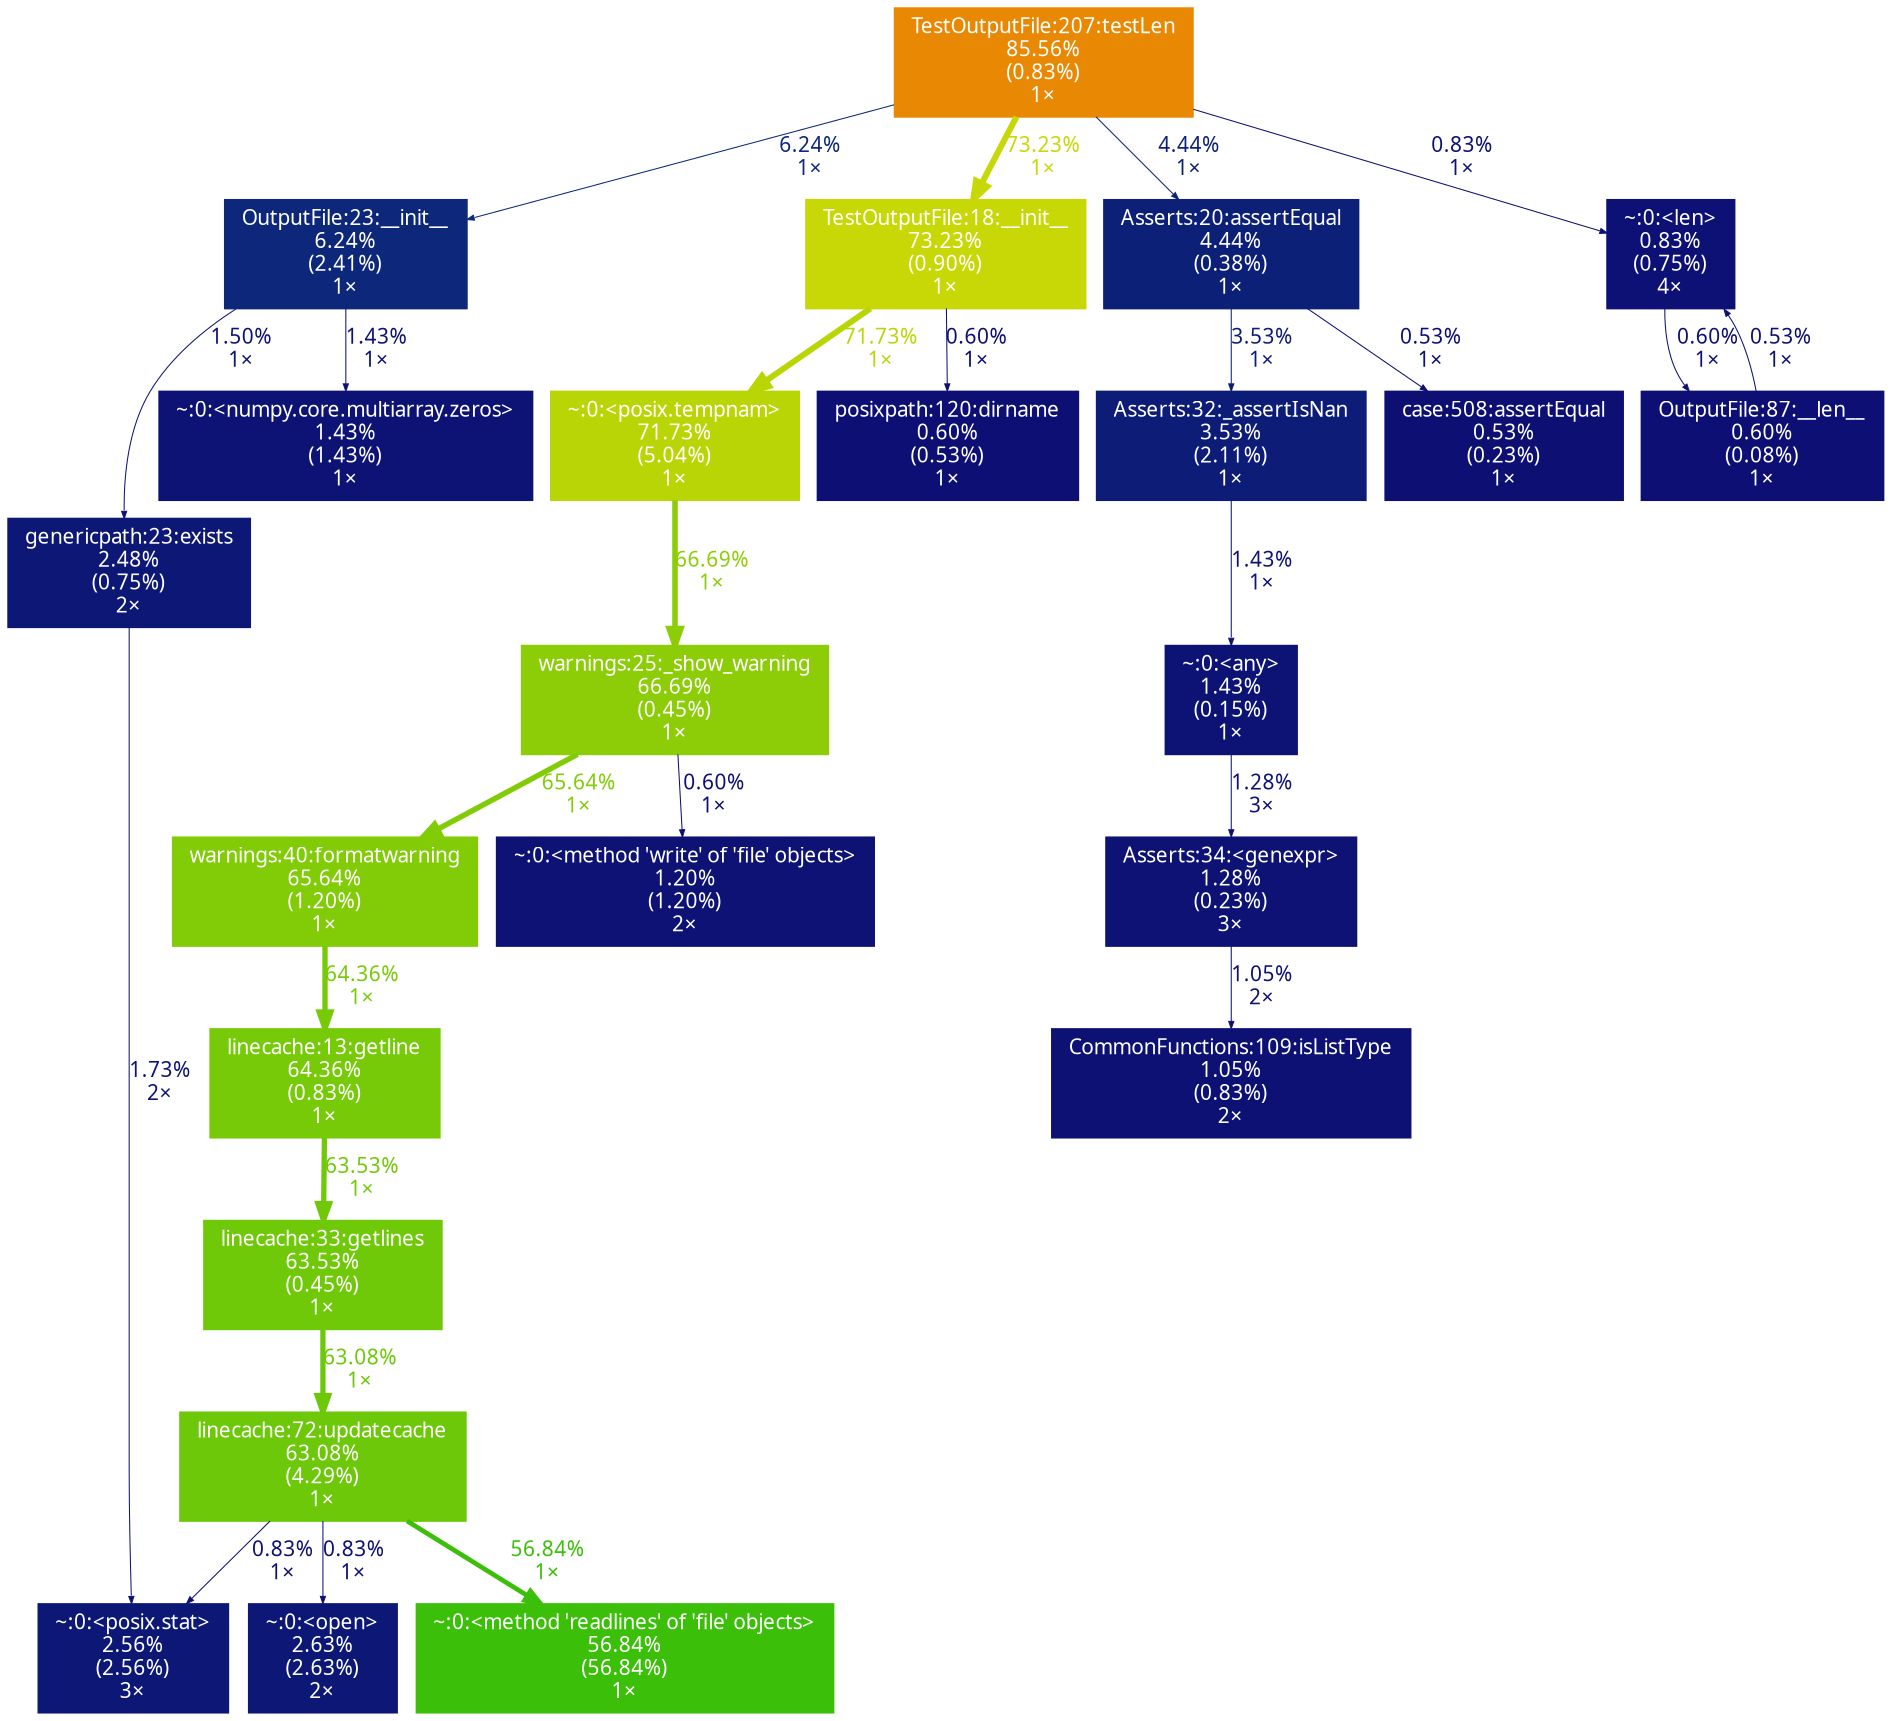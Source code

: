 digraph {
	graph [fontname=vera, nodesep=0.125, ranksep=0.25];
	node [fontcolor=white, fontname=vera, height=0, shape=box, style=filled, width=0];
	edge [fontname=vera];
	7 [color="#0d287b", fontcolor="#ffffff", fontsize="10.00", label="OutputFile:23:__init__\n6.24%\n(2.41%)\n1×", tooltip="/Users/sveinugu/PycharmProjects/gtrackcore/gtrackcore/preprocess/memmap/OutputFile.py"];
	7 -> 55 [arrowsize="0.35", color="#0d1375", fontcolor="#0d1375", fontsize="10.00", label="1.50%\n1×", labeldistance="0.50", penwidth="0.50"];
	7 -> 68 [arrowsize="0.35", color="#0d1375", fontcolor="#0d1375", fontsize="10.00", label="1.43%\n1×", labeldistance="0.50", penwidth="0.50"];
	12 [color="#0d1876", fontcolor="#ffffff", fontsize="10.00", label="~:0:<open>\n2.63%\n(2.63%)\n2×", tooltip="~"];
	14 [color="#6cc808", fontcolor="#ffffff", fontsize="10.00", label="linecache:72:updatecache\n63.08%\n(4.29%)\n1×", tooltip="/Users/sveinugu/miniconda2/lib/python2.7/linecache.py"];
	14 -> 12 [arrowsize="0.35", color="#0d1074", fontcolor="#0d1074", fontsize="10.00", label="0.83%\n1×", labeldistance="0.50", penwidth="0.50"];
	14 -> 39 [arrowsize="0.75", color="#3bbf09", fontcolor="#3bbf09", fontsize="10.00", label="56.84%\n1×", labeldistance="2.27", penwidth="2.27"];
	14 -> 54 [arrowsize="0.35", color="#0d1074", fontcolor="#0d1074", fontsize="10.00", label="0.83%\n1×", labeldistance="0.50", penwidth="0.50"];
	17 [color="#82cc07", fontcolor="#ffffff", fontsize="10.00", label="warnings:40:formatwarning\n65.64%\n(1.20%)\n1×", tooltip="/Users/sveinugu/miniconda2/lib/python2.7/warnings.py"];
	17 -> 43 [arrowsize="0.80", color="#77ca07", fontcolor="#77ca07", fontsize="10.00", label="64.36%\n1×", labeldistance="2.57", penwidth="2.57"];
	18 [color="#8ccd07", fontcolor="#ffffff", fontsize="10.00", label="warnings:25:_show_warning\n66.69%\n(0.45%)\n1×", tooltip="/Users/sveinugu/miniconda2/lib/python2.7/warnings.py"];
	18 -> 17 [arrowsize="0.81", color="#82cc07", fontcolor="#82cc07", fontsize="10.00", label="65.64%\n1×", labeldistance="2.63", penwidth="2.63"];
	18 -> 60 [arrowsize="0.35", color="#0d0f74", fontcolor="#0d0f74", fontsize="10.00", label="0.60%\n1×", labeldistance="0.50", penwidth="0.50"];
	20 [color="#bad506", fontcolor="#ffffff", fontsize="10.00", label="~:0:<posix.tempnam>\n71.73%\n(5.04%)\n1×", tooltip="~"];
	20 -> 18 [arrowsize="0.82", color="#8ccd07", fontcolor="#8ccd07", fontsize="10.00", label="66.69%\n1×", labeldistance="2.67", penwidth="2.67"];
	21 [color="#c8d706", fontcolor="#ffffff", fontsize="10.00", label="TestOutputFile:18:__init__\n73.23%\n(0.90%)\n1×", tooltip="/Users/sveinugu/PycharmProjects/gtrackcore/gtrackcore/test/memmap/TestOutputFile.py"];
	21 -> 20 [arrowsize="0.85", color="#bad506", fontcolor="#bad506", fontsize="10.00", label="71.73%\n1×", labeldistance="2.87", penwidth="2.87"];
	21 -> 24 [arrowsize="0.35", color="#0d0f74", fontcolor="#0d0f74", fontsize="10.00", label="0.60%\n1×", labeldistance="0.50", penwidth="0.50"];
	24 [color="#0d0f74", fontcolor="#ffffff", fontsize="10.00", label="posixpath:120:dirname\n0.60%\n(0.53%)\n1×", tooltip="/Users/sveinugu/miniconda2/lib/python2.7/posixpath.py"];
	25 [color="#0d2078", fontcolor="#ffffff", fontsize="10.00", label="Asserts:20:assertEqual\n4.44%\n(0.38%)\n1×", tooltip="/Users/sveinugu/PycharmProjects/gtrackcore/gtrackcore/test/common/Asserts.py"];
	25 -> 32 [arrowsize="0.35", color="#0d1c77", fontcolor="#0d1c77", fontsize="10.00", label="3.53%\n1×", labeldistance="0.50", penwidth="0.50"];
	25 -> 34 [arrowsize="0.35", color="#0d0f73", fontcolor="#0d0f73", fontsize="10.00", label="0.53%\n1×", labeldistance="0.50", penwidth="0.50"];
	26 [color="#e98803", fontcolor="#ffffff", fontsize="10.00", label="TestOutputFile:207:testLen\n85.56%\n(0.83%)\n1×", tooltip="/Users/sveinugu/PycharmProjects/gtrackcore/gtrackcore/test/memmap/TestOutputFile.py"];
	26 -> 7 [arrowsize="0.35", color="#0d287b", fontcolor="#0d287b", fontsize="10.00", label="6.24%\n1×", labeldistance="0.50", penwidth="0.50"];
	26 -> 21 [arrowsize="0.86", color="#c8d706", fontcolor="#c8d706", fontsize="10.00", label="73.23%\n1×", labeldistance="2.93", penwidth="2.93"];
	26 -> 25 [arrowsize="0.35", color="#0d2078", fontcolor="#0d2078", fontsize="10.00", label="4.44%\n1×", labeldistance="0.50", penwidth="0.50"];
	26 -> 41 [arrowsize="0.35", color="#0d1074", fontcolor="#0d1074", fontsize="10.00", label="0.83%\n1×", labeldistance="0.50", penwidth="0.50"];
	32 [color="#0d1c77", fontcolor="#ffffff", fontsize="10.00", label="Asserts:32:_assertIsNan\n3.53%\n(2.11%)\n1×", tooltip="/Users/sveinugu/PycharmProjects/gtrackcore/gtrackcore/test/common/Asserts.py"];
	32 -> 36 [arrowsize="0.35", color="#0d1375", fontcolor="#0d1375", fontsize="10.00", label="1.43%\n1×", labeldistance="0.50", penwidth="0.50"];
	34 [color="#0d0f73", fontcolor="#ffffff", fontsize="10.00", label="case:508:assertEqual\n0.53%\n(0.23%)\n1×", tooltip="/Users/sveinugu/miniconda2/lib/python2.7/unittest/case.py"];
	35 [color="#0d1274", fontcolor="#ffffff", fontsize="10.00", label="Asserts:34:<genexpr>\n1.28%\n(0.23%)\n3×", tooltip="/Users/sveinugu/PycharmProjects/gtrackcore/gtrackcore/test/common/Asserts.py"];
	35 -> 57 [arrowsize="0.35", color="#0d1174", fontcolor="#0d1174", fontsize="10.00", label="1.05%\n2×", labeldistance="0.50", penwidth="0.50"];
	36 [color="#0d1375", fontcolor="#ffffff", fontsize="10.00", label="~:0:<any>\n1.43%\n(0.15%)\n1×", tooltip="~"];
	36 -> 35 [arrowsize="0.35", color="#0d1274", fontcolor="#0d1274", fontsize="10.00", label="1.28%\n3×", labeldistance="0.50", penwidth="0.50"];
	39 [color="#3bbf09", fontcolor="#ffffff", fontsize="10.00", label="~:0:<method 'readlines' of 'file' objects>\n56.84%\n(56.84%)\n1×", tooltip="~"];
	41 [color="#0d1074", fontcolor="#ffffff", fontsize="10.00", label="~:0:<len>\n0.83%\n(0.75%)\n4×", tooltip="~"];
	41 -> 42 [arrowsize="0.35", color="#0d0f74", fontcolor="#0d0f74", fontsize="10.00", label="0.60%\n1×", labeldistance="0.50", penwidth="0.50"];
	42 [color="#0d0f74", fontcolor="#ffffff", fontsize="10.00", label="OutputFile:87:__len__\n0.60%\n(0.08%)\n1×", tooltip="/Users/sveinugu/PycharmProjects/gtrackcore/gtrackcore/preprocess/memmap/OutputFile.py"];
	42 -> 41 [arrowsize="0.35", color="#0d0f73", fontcolor="#0d0f73", fontsize="10.00", label="0.53%\n1×", labeldistance="0.50", penwidth="0.50"];
	43 [color="#77ca07", fontcolor="#ffffff", fontsize="10.00", label="linecache:13:getline\n64.36%\n(0.83%)\n1×", tooltip="/Users/sveinugu/miniconda2/lib/python2.7/linecache.py"];
	43 -> 46 [arrowsize="0.80", color="#70c908", fontcolor="#70c908", fontsize="10.00", label="63.53%\n1×", labeldistance="2.54", penwidth="2.54"];
	46 [color="#70c908", fontcolor="#ffffff", fontsize="10.00", label="linecache:33:getlines\n63.53%\n(0.45%)\n1×", tooltip="/Users/sveinugu/miniconda2/lib/python2.7/linecache.py"];
	46 -> 14 [arrowsize="0.79", color="#6cc808", fontcolor="#6cc808", fontsize="10.00", label="63.08%\n1×", labeldistance="2.52", penwidth="2.52"];
	54 [color="#0d1876", fontcolor="#ffffff", fontsize="10.00", label="~:0:<posix.stat>\n2.56%\n(2.56%)\n3×", tooltip="~"];
	55 [color="#0d1776", fontcolor="#ffffff", fontsize="10.00", label="genericpath:23:exists\n2.48%\n(0.75%)\n2×", tooltip="/Users/sveinugu/miniconda2/lib/python2.7/genericpath.py"];
	55 -> 54 [arrowsize="0.35", color="#0d1475", fontcolor="#0d1475", fontsize="10.00", label="1.73%\n2×", labeldistance="0.50", penwidth="0.50"];
	57 [color="#0d1174", fontcolor="#ffffff", fontsize="10.00", label="CommonFunctions:109:isListType\n1.05%\n(0.83%)\n2×", tooltip="/Users/sveinugu/PycharmProjects/gtrackcore/gtrackcore/util/CommonFunctions.py"];
	60 [color="#0d1274", fontcolor="#ffffff", fontsize="10.00", label="~:0:<method 'write' of 'file' objects>\n1.20%\n(1.20%)\n2×", tooltip="~"];
	68 [color="#0d1375", fontcolor="#ffffff", fontsize="10.00", label="~:0:<numpy.core.multiarray.zeros>\n1.43%\n(1.43%)\n1×", tooltip="~"];
}
